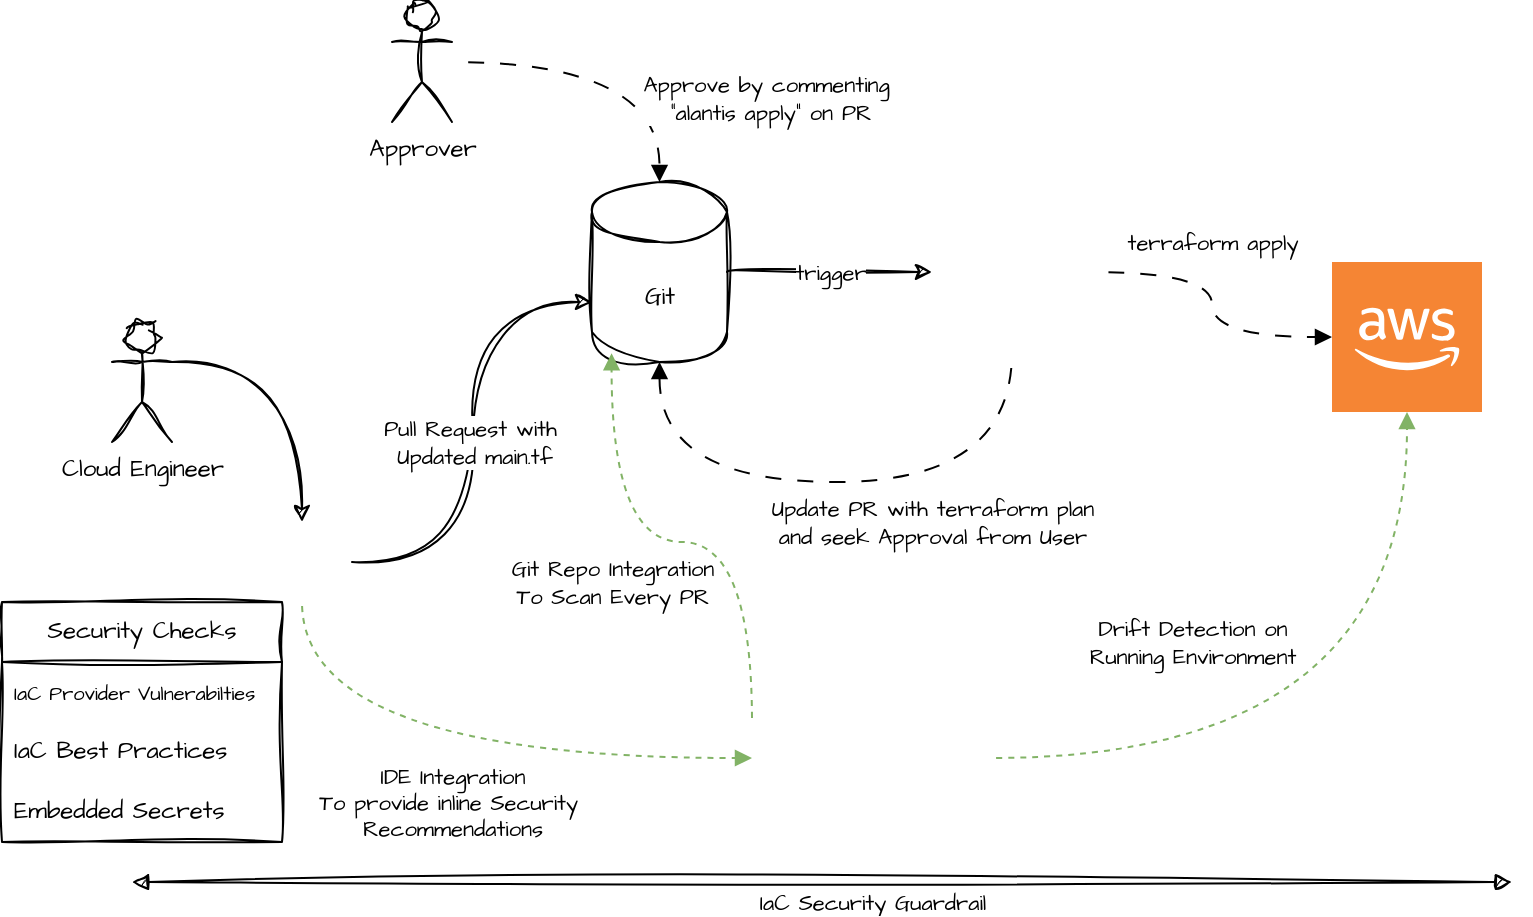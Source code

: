 <mxfile version="24.2.5" type="device">
  <diagram name="Page-1" id="Jm8mLiI48xJe3_ATVqMX">
    <mxGraphModel dx="1114" dy="924" grid="0" gridSize="10" guides="1" tooltips="1" connect="1" arrows="1" fold="1" page="0" pageScale="1" pageWidth="850" pageHeight="1100" math="0" shadow="0">
      <root>
        <mxCell id="0" />
        <mxCell id="1" parent="0" />
        <mxCell id="Z6Oy0eP5EfEY6g95r0-J-8" value="trigger" style="edgeStyle=orthogonalEdgeStyle;curved=1;rounded=0;sketch=1;hachureGap=4;jiggle=2;curveFitting=1;orthogonalLoop=1;jettySize=auto;html=1;exitX=1;exitY=0.5;exitDx=0;exitDy=0;exitPerimeter=0;entryX=0;entryY=0.5;entryDx=0;entryDy=0;fontFamily=Architects Daughter;fontSource=https%3A%2F%2Ffonts.googleapis.com%2Fcss%3Ffamily%3DArchitects%2BDaughter;" parent="1" source="Z6Oy0eP5EfEY6g95r0-J-1" target="Z6Oy0eP5EfEY6g95r0-J-6" edge="1">
          <mxGeometry relative="1" as="geometry" />
        </mxCell>
        <mxCell id="Z6Oy0eP5EfEY6g95r0-J-1" value="Git" style="shape=cylinder3;whiteSpace=wrap;html=1;boundedLbl=1;backgroundOutline=1;size=15;sketch=1;hachureGap=4;jiggle=2;curveFitting=1;fontFamily=Architects Daughter;fontSource=https%3A%2F%2Ffonts.googleapis.com%2Fcss%3Ffamily%3DArchitects%2BDaughter;fontSize=12;" parent="1" vertex="1">
          <mxGeometry x="300" y="220" width="67.5" height="90" as="geometry" />
        </mxCell>
        <mxCell id="Z6Oy0eP5EfEY6g95r0-J-39" style="edgeStyle=orthogonalEdgeStyle;curved=1;rounded=0;sketch=1;hachureGap=4;jiggle=2;curveFitting=1;orthogonalLoop=1;jettySize=auto;html=1;entryX=0.5;entryY=0;entryDx=0;entryDy=0;fontFamily=Architects Daughter;fontSource=https%3A%2F%2Ffonts.googleapis.com%2Fcss%3Ffamily%3DArchitects%2BDaughter;elbow=vertical;exitX=1;exitY=0.333;exitDx=0;exitDy=0;exitPerimeter=0;" parent="1" source="Z6Oy0eP5EfEY6g95r0-J-2" target="Z6Oy0eP5EfEY6g95r0-J-35" edge="1">
          <mxGeometry relative="1" as="geometry">
            <mxPoint x="160" y="320" as="sourcePoint" />
          </mxGeometry>
        </mxCell>
        <mxCell id="Z6Oy0eP5EfEY6g95r0-J-2" value="Cloud Engineer" style="shape=umlActor;verticalLabelPosition=bottom;verticalAlign=top;html=1;outlineConnect=0;sketch=1;hachureGap=4;jiggle=2;curveFitting=1;fontFamily=Architects Daughter;fontSource=https%3A%2F%2Ffonts.googleapis.com%2Fcss%3Ffamily%3DArchitects%2BDaughter;" parent="1" vertex="1">
          <mxGeometry x="60" y="290" width="30" height="60" as="geometry" />
        </mxCell>
        <mxCell id="Z6Oy0eP5EfEY6g95r0-J-4" value="Pull Request with&amp;nbsp;&lt;div&gt;Updated main.tf&lt;/div&gt;" style="edgeStyle=orthogonalEdgeStyle;curved=1;rounded=0;sketch=1;hachureGap=4;jiggle=2;curveFitting=1;orthogonalLoop=1;jettySize=auto;html=1;entryX=0;entryY=0;entryDx=0;entryDy=60;entryPerimeter=0;fontFamily=Architects Daughter;fontSource=https%3A%2F%2Ffonts.googleapis.com%2Fcss%3Ffamily%3DArchitects%2BDaughter;" parent="1" target="Z6Oy0eP5EfEY6g95r0-J-1" edge="1">
          <mxGeometry x="-0.034" relative="1" as="geometry">
            <mxPoint x="180" y="410" as="sourcePoint" />
            <mxPoint as="offset" />
          </mxGeometry>
        </mxCell>
        <mxCell id="Z6Oy0eP5EfEY6g95r0-J-6" value="" style="shape=image;imageAspect=0;aspect=fixed;verticalLabelPosition=bottom;verticalAlign=top;sketch=1;hachureGap=4;jiggle=2;curveFitting=1;fontFamily=Architects Daughter;fontSource=https%3A%2F%2Ffonts.googleapis.com%2Fcss%3Ffamily%3DArchitects%2BDaughter;image=https://www.runatlantis.io/hero.png;textShadow=0;" parent="1" vertex="1">
          <mxGeometry x="470" y="225" width="80" height="80" as="geometry" />
        </mxCell>
        <mxCell id="Z6Oy0eP5EfEY6g95r0-J-9" value="" style="outlineConnect=0;dashed=0;verticalLabelPosition=bottom;verticalAlign=top;align=center;html=1;shape=mxgraph.aws3.cloud_2;fillColor=#F58534;gradientColor=none;hachureGap=4;fontFamily=Architects Daughter;fontSource=https%3A%2F%2Ffonts.googleapis.com%2Fcss%3Ffamily%3DArchitects%2BDaughter;" parent="1" vertex="1">
          <mxGeometry x="670" y="260" width="75" height="75" as="geometry" />
        </mxCell>
        <mxCell id="Z6Oy0eP5EfEY6g95r0-J-10" value="terraform apply" style="edgeStyle=orthogonalEdgeStyle;curved=1;rounded=0;hachureGap=4;orthogonalLoop=1;jettySize=auto;html=1;exitX=1;exitY=0.5;exitDx=0;exitDy=0;fontFamily=Architects Daughter;fontSource=https%3A%2F%2Ffonts.googleapis.com%2Fcss%3Ffamily%3DArchitects%2BDaughter;flowAnimation=1;strokeWidth=1;endArrow=block;endFill=1;" parent="1" source="Z6Oy0eP5EfEY6g95r0-J-6" target="Z6Oy0eP5EfEY6g95r0-J-9" edge="1">
          <mxGeometry x="-0.213" y="-15" relative="1" as="geometry">
            <mxPoint x="378" y="275" as="sourcePoint" />
            <mxPoint x="480" y="255" as="targetPoint" />
            <mxPoint x="15" y="-15" as="offset" />
          </mxGeometry>
        </mxCell>
        <mxCell id="Z6Oy0eP5EfEY6g95r0-J-11" value="Update PR with terraform plan&lt;div&gt;and seek Approval from User&lt;/div&gt;" style="edgeStyle=orthogonalEdgeStyle;curved=1;rounded=0;hachureGap=4;orthogonalLoop=1;jettySize=auto;html=1;exitX=0.5;exitY=1;exitDx=0;exitDy=0;fontFamily=Architects Daughter;fontSource=https%3A%2F%2Ffonts.googleapis.com%2Fcss%3Ffamily%3DArchitects%2BDaughter;entryX=0.5;entryY=1;entryDx=0;entryDy=0;entryPerimeter=0;flowAnimation=1;strokeWidth=1;endArrow=block;endFill=1;" parent="1" source="Z6Oy0eP5EfEY6g95r0-J-6" target="Z6Oy0eP5EfEY6g95r0-J-1" edge="1">
          <mxGeometry x="-0.303" y="20" relative="1" as="geometry">
            <mxPoint x="520" y="390" as="sourcePoint" />
            <mxPoint x="630" y="423" as="targetPoint" />
            <Array as="points">
              <mxPoint x="510" y="370" />
              <mxPoint x="334" y="370" />
            </Array>
            <mxPoint as="offset" />
          </mxGeometry>
        </mxCell>
        <mxCell id="Z6Oy0eP5EfEY6g95r0-J-12" value="Approver" style="shape=umlActor;verticalLabelPosition=bottom;verticalAlign=top;html=1;outlineConnect=0;sketch=1;hachureGap=4;jiggle=2;curveFitting=1;fontFamily=Architects Daughter;fontSource=https%3A%2F%2Ffonts.googleapis.com%2Fcss%3Ffamily%3DArchitects%2BDaughter;" parent="1" vertex="1">
          <mxGeometry x="200" y="130" width="30" height="60" as="geometry" />
        </mxCell>
        <mxCell id="Z6Oy0eP5EfEY6g95r0-J-16" value="Approve by commenting&amp;nbsp;&lt;div&gt;&quot;alantis apply&quot; on PR&lt;/div&gt;" style="edgeStyle=orthogonalEdgeStyle;curved=1;rounded=0;hachureGap=4;orthogonalLoop=1;jettySize=auto;html=1;entryX=0.5;entryY=0;entryDx=0;entryDy=0;entryPerimeter=0;fontFamily=Architects Daughter;fontSource=https%3A%2F%2Ffonts.googleapis.com%2Fcss%3Ffamily%3DArchitects%2BDaughter;flowAnimation=1;strokeWidth=1;endArrow=block;endFill=1;" parent="1" source="Z6Oy0eP5EfEY6g95r0-J-12" target="Z6Oy0eP5EfEY6g95r0-J-1" edge="1">
          <mxGeometry x="0.268" y="28" relative="1" as="geometry">
            <mxPoint x="27" y="18" as="offset" />
          </mxGeometry>
        </mxCell>
        <mxCell id="Z6Oy0eP5EfEY6g95r0-J-17" value="" style="shape=image;imageAspect=0;aspect=fixed;verticalLabelPosition=bottom;verticalAlign=top;sketch=1;hachureGap=4;jiggle=2;curveFitting=1;fontFamily=Architects Daughter;fontSource=https%3A%2F%2Ffonts.googleapis.com%2Fcss%3Ffamily%3DArchitects%2BDaughter;image=https://static-00.iconduck.com/assets.00/terraform-icon-1803x2048-hodrzd3t.png;" parent="1" vertex="1">
          <mxGeometry x="205.78" y="305" width="24.22" height="27.5" as="geometry" />
        </mxCell>
        <mxCell id="Z6Oy0eP5EfEY6g95r0-J-33" value="Drift Detection on&lt;div&gt;Running Environment&lt;/div&gt;" style="edgeStyle=orthogonalEdgeStyle;curved=1;rounded=0;hachureGap=4;orthogonalLoop=1;jettySize=auto;html=1;exitX=1;exitY=0.75;exitDx=0;exitDy=0;fontFamily=Architects Daughter;fontSource=https%3A%2F%2Ffonts.googleapis.com%2Fcss%3Ffamily%3DArchitects%2BDaughter;strokeWidth=1;flowAnimation=1;fillColor=#d5e8d4;strokeColor=#82b366;dashed=1;endArrow=block;endFill=1;" parent="1" source="Z6Oy0eP5EfEY6g95r0-J-30" target="Z6Oy0eP5EfEY6g95r0-J-9" edge="1">
          <mxGeometry x="-0.474" y="58" relative="1" as="geometry">
            <mxPoint as="offset" />
          </mxGeometry>
        </mxCell>
        <mxCell id="Z6Oy0eP5EfEY6g95r0-J-30" value="" style="shape=image;imageAspect=0;aspect=fixed;verticalLabelPosition=bottom;verticalAlign=top;sketch=1;hachureGap=4;jiggle=2;curveFitting=1;fontFamily=Architects Daughter;fontSource=https%3A%2F%2Ffonts.googleapis.com%2Fcss%3Ffamily%3DArchitects%2BDaughter;image=https://raw.githubusercontent.com/bridgecrewio/checkov/main/docs/web/images/checkov_blue_logo.png;" parent="1" vertex="1">
          <mxGeometry x="380" y="490" width="120" height="24" as="geometry" />
        </mxCell>
        <mxCell id="Z6Oy0eP5EfEY6g95r0-J-40" value="IDE Integration&lt;div&gt;To provide inline Security&amp;nbsp;&lt;/div&gt;&lt;div&gt;Recommendations&lt;/div&gt;" style="edgeStyle=orthogonalEdgeStyle;curved=1;rounded=0;hachureGap=4;orthogonalLoop=1;jettySize=auto;html=1;exitX=0.5;exitY=1;exitDx=0;exitDy=0;entryX=0;entryY=0.75;entryDx=0;entryDy=0;fontFamily=Architects Daughter;fontSource=https%3A%2F%2Ffonts.googleapis.com%2Fcss%3Ffamily%3DArchitects%2BDaughter;elbow=vertical;fillColor=#d5e8d4;strokeColor=#82b366;flowAnimation=1;strokeWidth=1;dashed=1;endArrow=block;endFill=1;" parent="1" source="Z6Oy0eP5EfEY6g95r0-J-35" target="Z6Oy0eP5EfEY6g95r0-J-30" edge="1">
          <mxGeometry x="0.01" y="-22" relative="1" as="geometry">
            <mxPoint as="offset" />
          </mxGeometry>
        </mxCell>
        <mxCell id="Z6Oy0eP5EfEY6g95r0-J-35" value="" style="shape=image;imageAspect=0;aspect=fixed;verticalLabelPosition=bottom;verticalAlign=top;sketch=1;hachureGap=4;jiggle=2;curveFitting=1;fontFamily=Architects Daughter;fontSource=https%3A%2F%2Ffonts.googleapis.com%2Fcss%3Ffamily%3DArchitects%2BDaughter;image=https://uxwing.com/wp-content/themes/uxwing/download/brands-and-social-media/visual-studio-code-icon.png;" parent="1" vertex="1">
          <mxGeometry x="134.92" y="390" width="40.16" height="40" as="geometry" />
        </mxCell>
        <mxCell id="Z6Oy0eP5EfEY6g95r0-J-42" value="Git Repo Integration&lt;div&gt;To Scan Every PR&lt;/div&gt;" style="edgeStyle=orthogonalEdgeStyle;curved=1;rounded=0;hachureGap=4;orthogonalLoop=1;jettySize=auto;html=1;exitX=0;exitY=0;exitDx=0;exitDy=0;entryX=0.145;entryY=1;entryDx=0;entryDy=-4.35;entryPerimeter=0;fontFamily=Architects Daughter;fontSource=https%3A%2F%2Ffonts.googleapis.com%2Fcss%3Ffamily%3DArchitects%2BDaughter;elbow=vertical;strokeWidth=1;flowAnimation=1;fillColor=#d5e8d4;strokeColor=#82b366;dashed=1;endArrow=block;endFill=1;" parent="1" source="Z6Oy0eP5EfEY6g95r0-J-30" target="Z6Oy0eP5EfEY6g95r0-J-1" edge="1">
          <mxGeometry x="0.257" y="20" relative="1" as="geometry">
            <mxPoint x="20" y="20" as="offset" />
          </mxGeometry>
        </mxCell>
        <mxCell id="DksibIe1AxiSZmiWoUqj-1" value="IaC Security Guardrail" style="endArrow=block;html=1;rounded=0;sketch=1;hachureGap=4;jiggle=2;curveFitting=1;fontFamily=Architects Daughter;fontSource=https%3A%2F%2Ffonts.googleapis.com%2Fcss%3Ffamily%3DArchitects%2BDaughter;elbow=vertical;endFill=1;startArrow=block;startFill=1;" parent="1" edge="1">
          <mxGeometry x="0.072" y="-10" width="50" height="50" relative="1" as="geometry">
            <mxPoint x="70" y="570" as="sourcePoint" />
            <mxPoint x="760" y="570" as="targetPoint" />
            <mxPoint as="offset" />
          </mxGeometry>
        </mxCell>
        <mxCell id="DksibIe1AxiSZmiWoUqj-2" value="Security Checks" style="swimlane;fontStyle=0;childLayout=stackLayout;horizontal=1;startSize=30;horizontalStack=0;resizeParent=1;resizeParentMax=0;resizeLast=0;collapsible=1;marginBottom=0;whiteSpace=wrap;html=1;sketch=1;hachureGap=4;jiggle=2;curveFitting=1;fontFamily=Architects Daughter;fontSource=https%3A%2F%2Ffonts.googleapis.com%2Fcss%3Ffamily%3DArchitects%2BDaughter;" parent="1" vertex="1">
          <mxGeometry x="5" y="430" width="140" height="120" as="geometry" />
        </mxCell>
        <mxCell id="DksibIe1AxiSZmiWoUqj-3" value="IaC Provider Vulnerabilties" style="text;strokeColor=none;fillColor=none;align=left;verticalAlign=middle;spacingLeft=4;spacingRight=4;overflow=hidden;points=[[0,0.5],[1,0.5]];portConstraint=eastwest;rotatable=0;whiteSpace=wrap;html=1;fontFamily=Architects Daughter;fontSource=https%3A%2F%2Ffonts.googleapis.com%2Fcss%3Ffamily%3DArchitects%2BDaughter;fontSize=10;" parent="DksibIe1AxiSZmiWoUqj-2" vertex="1">
          <mxGeometry y="30" width="140" height="30" as="geometry" />
        </mxCell>
        <mxCell id="DksibIe1AxiSZmiWoUqj-4" value="IaC Best Practices" style="text;strokeColor=none;fillColor=none;align=left;verticalAlign=middle;spacingLeft=4;spacingRight=4;overflow=hidden;points=[[0,0.5],[1,0.5]];portConstraint=eastwest;rotatable=0;whiteSpace=wrap;html=1;fontFamily=Architects Daughter;fontSource=https%3A%2F%2Ffonts.googleapis.com%2Fcss%3Ffamily%3DArchitects%2BDaughter;" parent="DksibIe1AxiSZmiWoUqj-2" vertex="1">
          <mxGeometry y="60" width="140" height="30" as="geometry" />
        </mxCell>
        <mxCell id="DksibIe1AxiSZmiWoUqj-5" value="Embedded Secrets" style="text;strokeColor=none;fillColor=none;align=left;verticalAlign=middle;spacingLeft=4;spacingRight=4;overflow=hidden;points=[[0,0.5],[1,0.5]];portConstraint=eastwest;rotatable=0;whiteSpace=wrap;html=1;fontFamily=Architects Daughter;fontSource=https%3A%2F%2Ffonts.googleapis.com%2Fcss%3Ffamily%3DArchitects%2BDaughter;" parent="DksibIe1AxiSZmiWoUqj-2" vertex="1">
          <mxGeometry y="90" width="140" height="30" as="geometry" />
        </mxCell>
      </root>
    </mxGraphModel>
  </diagram>
</mxfile>
